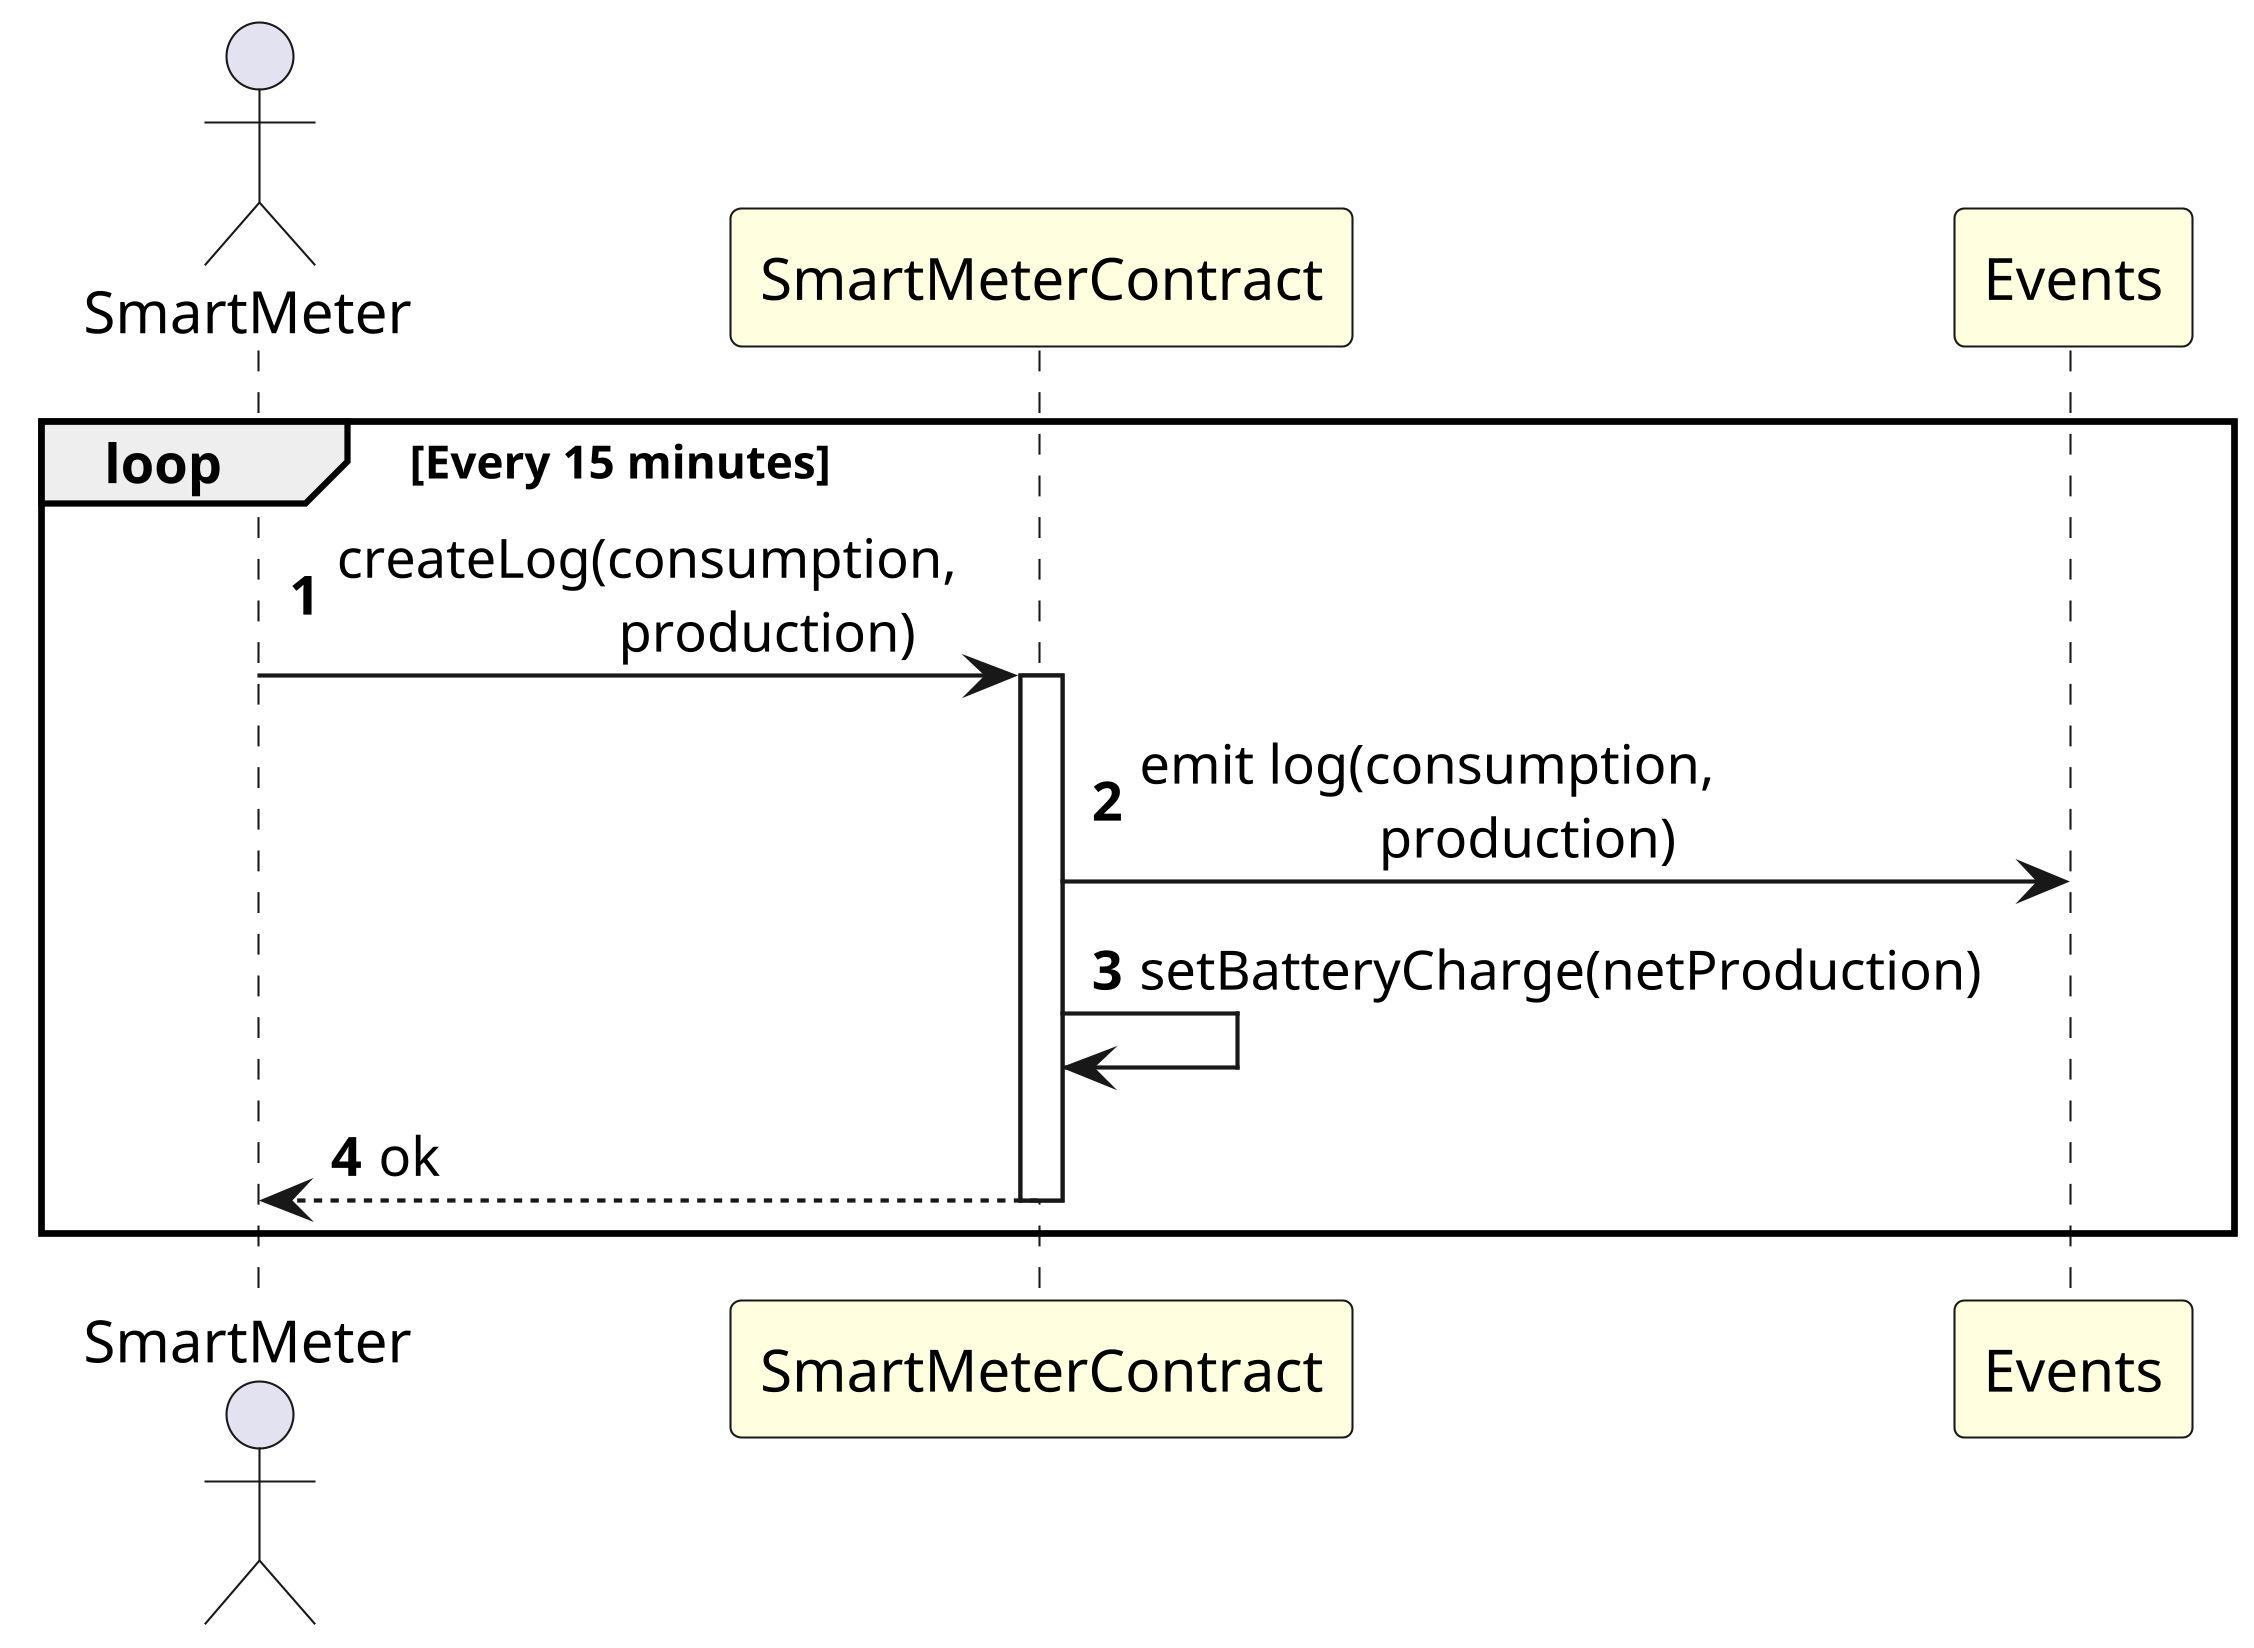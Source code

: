 @startuml log
actor SmartMeter
participant SmartMeterContract #LightYellow
participant Events #LightYellow

skinparam dpi 400

autonumber

loop Every 15 minutes
    SmartMeter -> SmartMeterContract ++: createLog(consumption, \n \t\t    production)
    SmartMeterContract -> Events: emit log(consumption, \n \t\t production)
SmartMeterContract-> SmartMeterContract: setBatteryCharge(netProduction)
    SmartMeterContract --> SmartMeter --: ok
end

@enduml